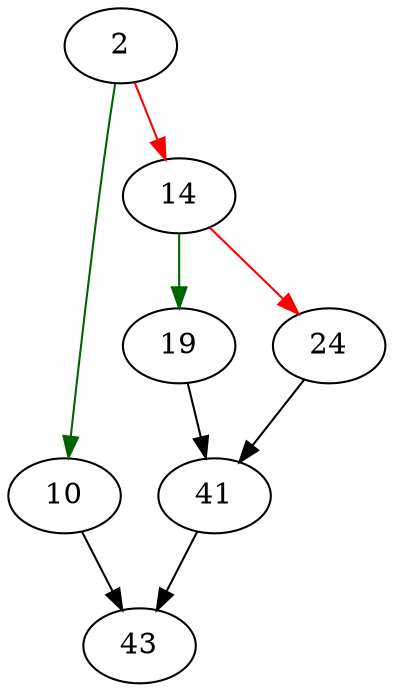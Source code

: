strict digraph "tryToClone" {
	// Node definitions.
	2 [entry=true];
	10;
	14;
	43;
	19;
	24;
	41;

	// Edge definitions.
	2 -> 10 [
		color=darkgreen
		cond=true
	];
	2 -> 14 [
		color=red
		cond=false
	];
	10 -> 43;
	14 -> 19 [
		color=darkgreen
		cond=true
	];
	14 -> 24 [
		color=red
		cond=false
	];
	19 -> 41;
	24 -> 41;
	41 -> 43;
}